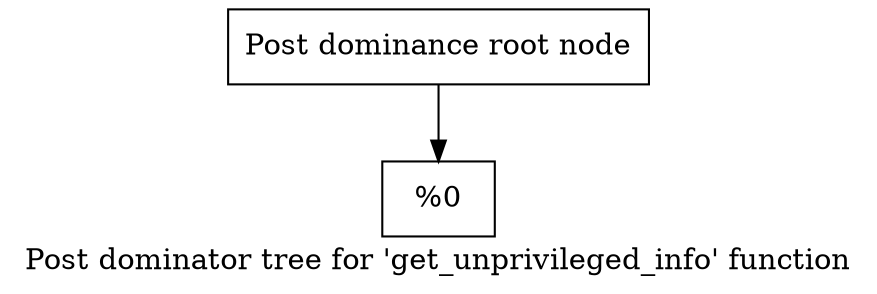 digraph "Post dominator tree for 'get_unprivileged_info' function" {
	label="Post dominator tree for 'get_unprivileged_info' function";

	Node0xb5f890 [shape=record,label="{Post dominance root node}"];
	Node0xb5f890 -> Node0xb5f370;
	Node0xb5f370 [shape=record,label="{%0}"];
}

